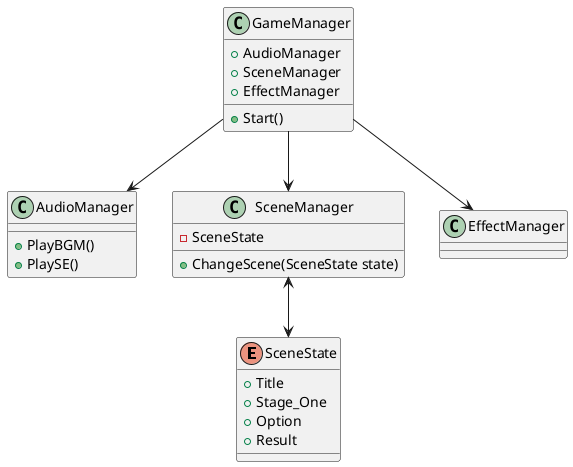 @startuml

enum SceneState{
    +Title
    +Stage_One
    +Option
    +Result
}

class GameManager{
    +AudioManager
    +SceneManager
    +EffectManager

    +Start()
}

class AudioManager{
    +PlayBGM()
    +PlaySE()
}

class SceneManager{
    -SceneState

    +ChangeScene(SceneState state)
}

class EffectManager{

}

GameManager --> AudioManager
GameManager --> SceneManager
GameManager --> EffectManager

SceneManager <--> SceneState

@enduml